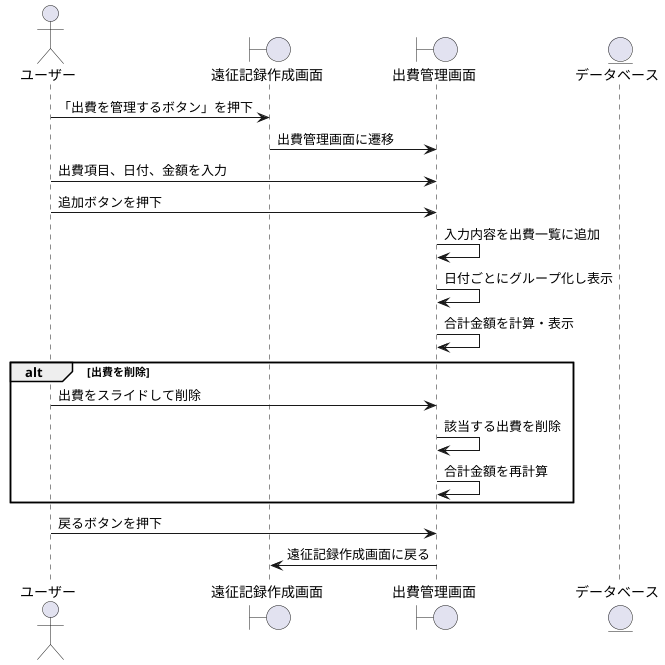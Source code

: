 @startuml
actor ユーザー as User
boundary "遠征記録作成画面" as RecordCreation
boundary "出費管理画面" as ExpenseManagement
entity "データベース" as DB

User -> RecordCreation: 「出費を管理するボタン」を押下
RecordCreation -> ExpenseManagement: 出費管理画面に遷移

User -> ExpenseManagement: 出費項目、日付、金額を入力
User -> ExpenseManagement: 追加ボタンを押下
ExpenseManagement -> ExpenseManagement: 入力内容を出費一覧に追加
ExpenseManagement -> ExpenseManagement: 日付ごとにグループ化し表示
ExpenseManagement -> ExpenseManagement: 合計金額を計算・表示

alt 出費を削除
    User -> ExpenseManagement: 出費をスライドして削除
    ExpenseManagement -> ExpenseManagement: 該当する出費を削除
    ExpenseManagement -> ExpenseManagement: 合計金額を再計算
end

User -> ExpenseManagement: 戻るボタンを押下
ExpenseManagement -> RecordCreation: 遠征記録作成画面に戻る

@enduml
